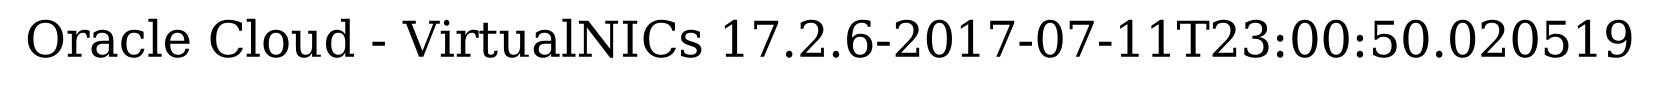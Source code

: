 digraph LexiconGraph {
graph[label="Oracle Cloud - VirtualNICs 17.2.6-2017-07-11T23:00:50.020519", fontsize=24]
splines=true
}
